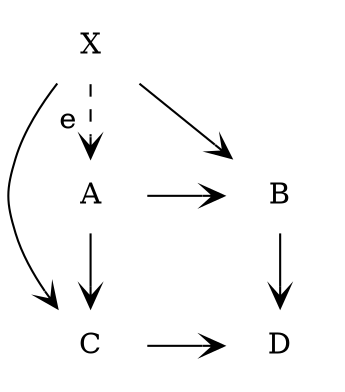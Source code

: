 digraph {
  rankdir=LR;
  node[shape=plaintext];
  edge[arrowhead=vee, arrowtail=vee];
  X -> A [style=dashed, label=<e>];
  X -> {B,C};
  A -> B;
  C -> D;
  A -> C;
  B -> D;
  {rank=same; X,A,C};
  {rank=same; B,D};
}
